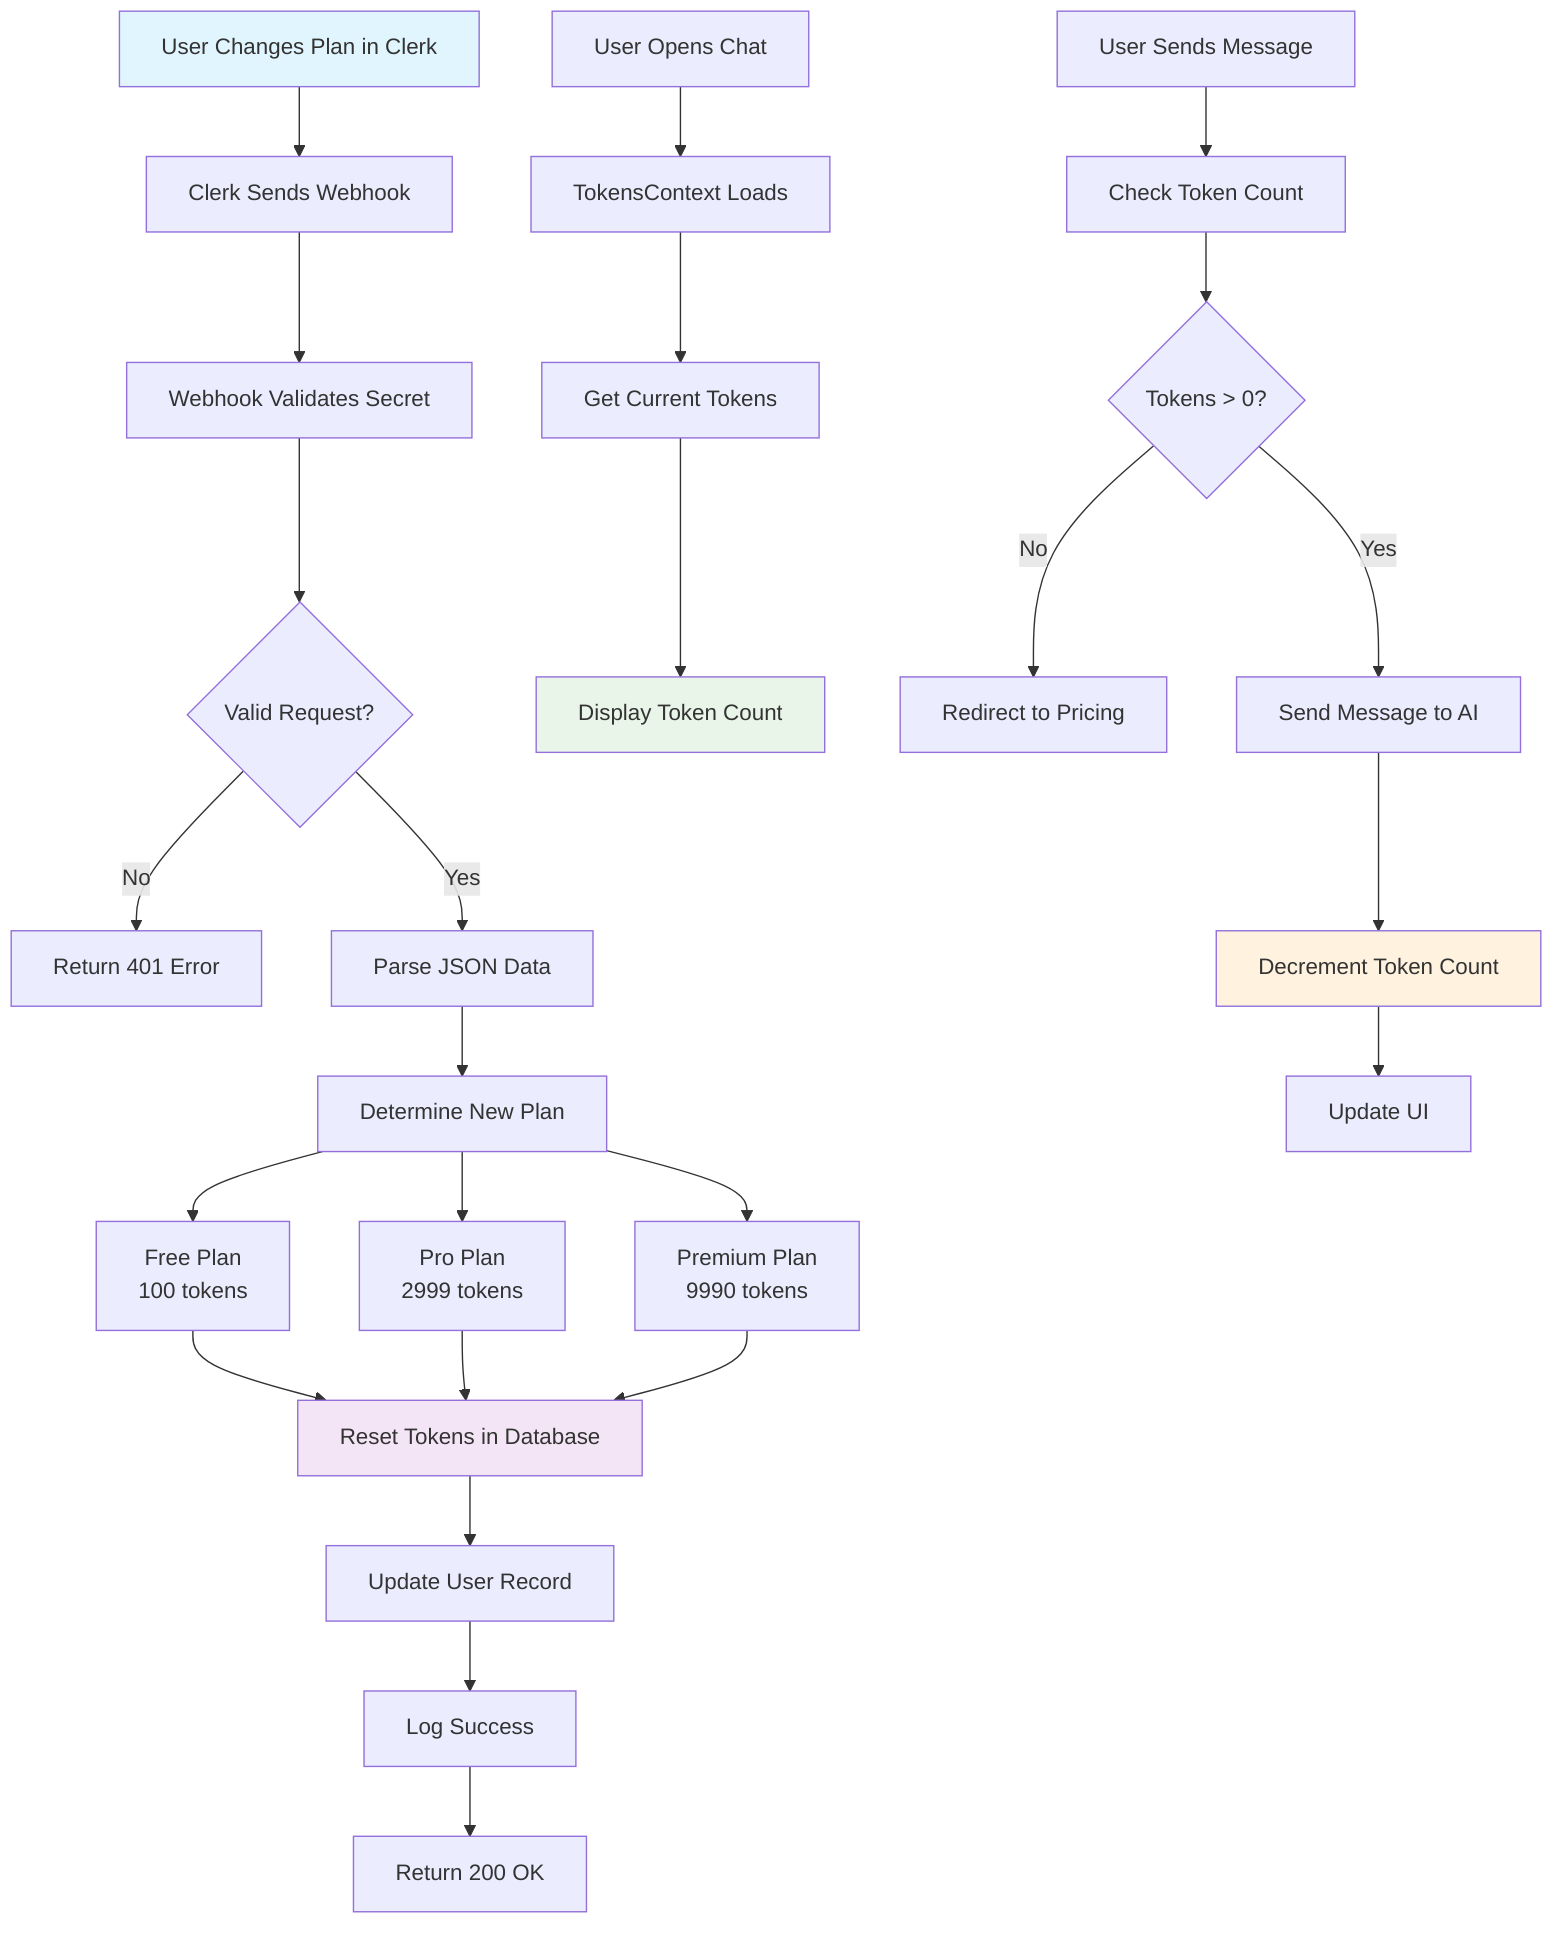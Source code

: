 graph TD
    A["User Changes Plan in Clerk"] --> B["Clerk Sends Webhook"]
    B --> C["Webhook Validates Secret"]
    C --> D{"Valid Request?"}
    D -->|No| E["Return 401 Error"]
    D -->|Yes| F["Parse JSON Data"]
    F --> G["Determine New Plan"]
    G --> H["Free Plan<br/>100 tokens"]
    G --> I["Pro Plan<br/>2999 tokens"]
    G --> J["Premium Plan<br/>9990 tokens"]
    H --> K["Reset Tokens in Database"]
    I --> K
    J --> K
    K --> L["Update User Record"]
    L --> M["Log Success"]
    M --> N["Return 200 OK"]
    
    O["User Opens Chat"] --> P["TokensContext Loads"]
    P --> Q["Get Current Tokens"]
    Q --> R["Display Token Count"]
    
    S["User Sends Message"] --> T["Check Token Count"]
    T --> U{"Tokens > 0?"}
    U -->|No| V["Redirect to Pricing"]
    U -->|Yes| W["Send Message to AI"]
    W --> X["Decrement Token Count"]
    X --> Y["Update UI"]
    
    style A fill:#e1f5fe
    style K fill:#f3e5f5
    style R fill:#e8f5e8
    style X fill:#fff3e0